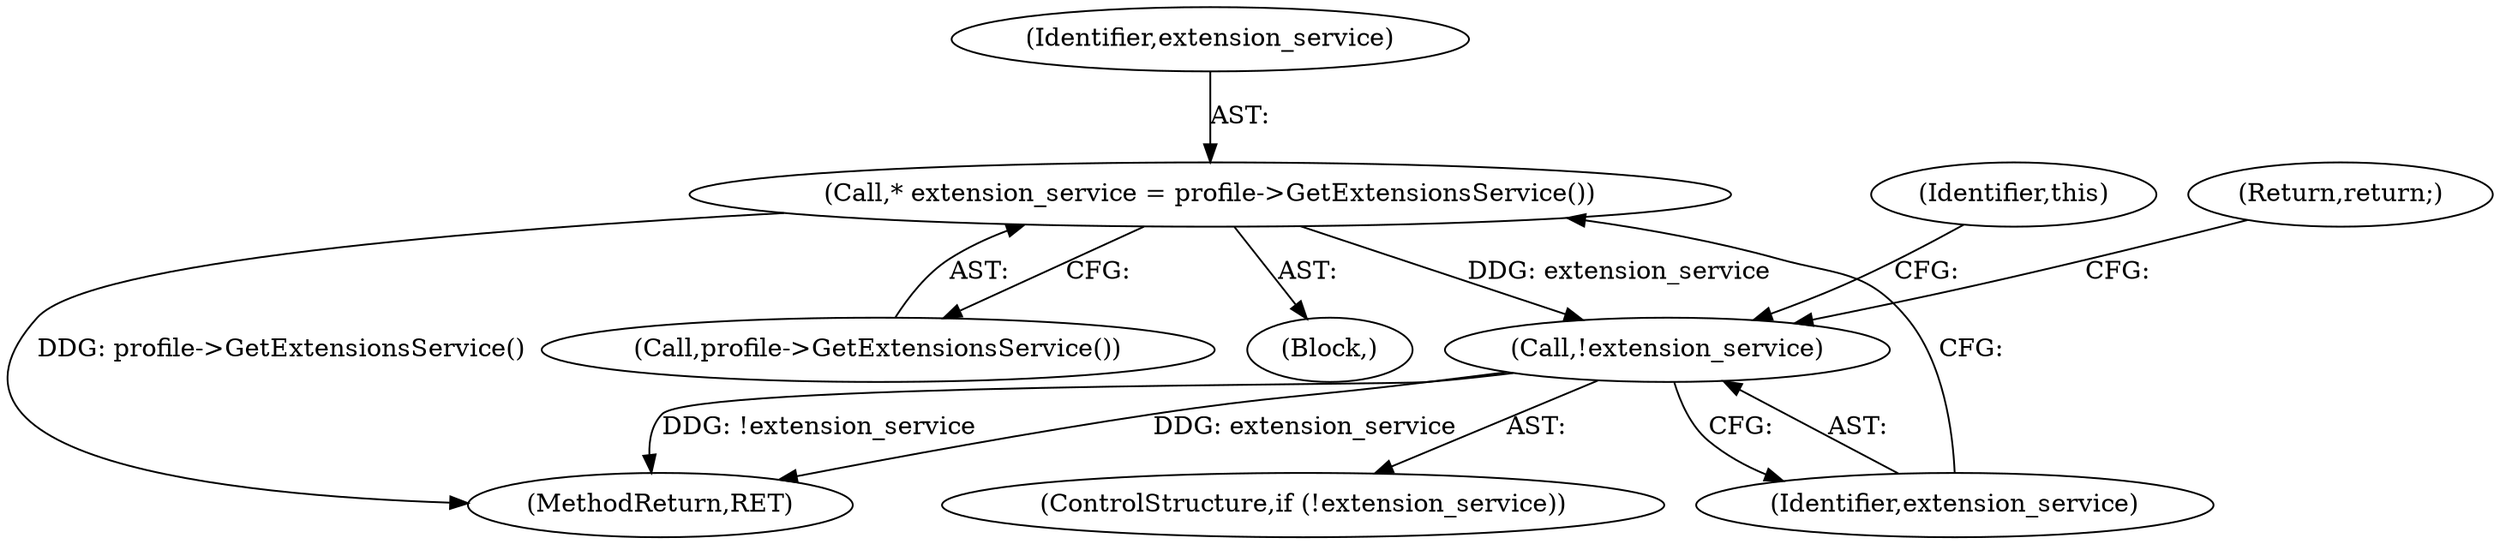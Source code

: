 digraph "0_Chrome_4afa45dfbf11e9334e63aef002cd854ec86f6d44_1@pointer" {
"1000106" [label="(Call,* extension_service = profile->GetExtensionsService())"];
"1000110" [label="(Call,!extension_service)"];
"1000109" [label="(ControlStructure,if (!extension_service))"];
"1000108" [label="(Call,profile->GetExtensionsService())"];
"1000110" [label="(Call,!extension_service)"];
"1000114" [label="(Identifier,this)"];
"1000106" [label="(Call,* extension_service = profile->GetExtensionsService())"];
"1000190" [label="(MethodReturn,RET)"];
"1000104" [label="(Block,)"];
"1000111" [label="(Identifier,extension_service)"];
"1000112" [label="(Return,return;)"];
"1000107" [label="(Identifier,extension_service)"];
"1000106" -> "1000104"  [label="AST: "];
"1000106" -> "1000108"  [label="CFG: "];
"1000107" -> "1000106"  [label="AST: "];
"1000108" -> "1000106"  [label="AST: "];
"1000111" -> "1000106"  [label="CFG: "];
"1000106" -> "1000190"  [label="DDG: profile->GetExtensionsService()"];
"1000106" -> "1000110"  [label="DDG: extension_service"];
"1000110" -> "1000109"  [label="AST: "];
"1000110" -> "1000111"  [label="CFG: "];
"1000111" -> "1000110"  [label="AST: "];
"1000112" -> "1000110"  [label="CFG: "];
"1000114" -> "1000110"  [label="CFG: "];
"1000110" -> "1000190"  [label="DDG: !extension_service"];
"1000110" -> "1000190"  [label="DDG: extension_service"];
}
